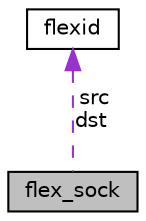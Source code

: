 digraph "flex_sock"
{
  edge [fontname="Helvetica",fontsize="10",labelfontname="Helvetica",labelfontsize="10"];
  node [fontname="Helvetica",fontsize="10",shape=record];
  Node1 [label="flex_sock",height=0.2,width=0.4,color="black", fillcolor="grey75", style="filled", fontcolor="black"];
  Node2 -> Node1 [dir="back",color="darkorchid3",fontsize="10",style="dashed",label=" src\ndst" ,fontname="Helvetica"];
  Node2 [label="flexid",height=0.2,width=0.4,color="black", fillcolor="white", style="filled",URL="$structflexid.html"];
}

